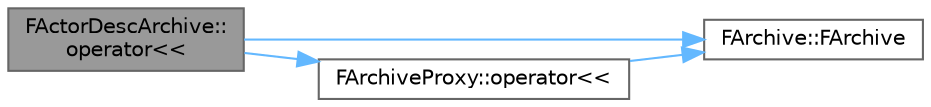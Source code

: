 digraph "FActorDescArchive::operator&lt;&lt;"
{
 // INTERACTIVE_SVG=YES
 // LATEX_PDF_SIZE
  bgcolor="transparent";
  edge [fontname=Helvetica,fontsize=10,labelfontname=Helvetica,labelfontsize=10];
  node [fontname=Helvetica,fontsize=10,shape=box,height=0.2,width=0.4];
  rankdir="LR";
  Node1 [id="Node000001",label="FActorDescArchive::\loperator\<\<",height=0.2,width=0.4,color="gray40", fillcolor="grey60", style="filled", fontcolor="black",tooltip="Serializes an FName value from or into this archive."];
  Node1 -> Node2 [id="edge1_Node000001_Node000002",color="steelblue1",style="solid",tooltip=" "];
  Node2 [id="Node000002",label="FArchive::FArchive",height=0.2,width=0.4,color="grey40", fillcolor="white", style="filled",URL="$d0/df8/classFArchive.html#ad36f53e50855130b981a47560e7ed48c",tooltip=" "];
  Node1 -> Node3 [id="edge2_Node000001_Node000003",color="steelblue1",style="solid",tooltip=" "];
  Node3 [id="Node000003",label="FArchiveProxy::operator\<\<",height=0.2,width=0.4,color="grey40", fillcolor="white", style="filled",URL="$d7/db8/classFArchiveProxy.html#a52677de5171c0714ac71fa8ba04fc897",tooltip="Serializes an FName value from or into this archive."];
  Node3 -> Node2 [id="edge3_Node000003_Node000002",color="steelblue1",style="solid",tooltip=" "];
}

